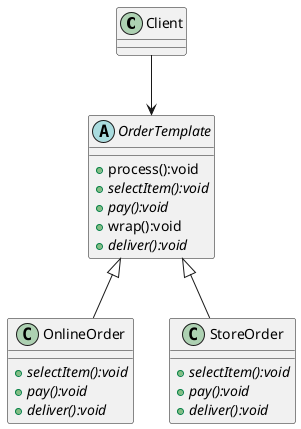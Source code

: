 @startuml

class Client

abstract OrderTemplate {
+process():void
+{abstract}selectItem():void
+{abstract}pay():void
+wrap():void
+{abstract}deliver():void
}

class OnlineOrder {
+{abstract}selectItem():void
+{abstract}pay():void
+{abstract}deliver():void
}

class StoreOrder {
+{abstract}selectItem():void
+{abstract}pay():void
+{abstract}deliver():void
}

OrderTemplate <|-- OnlineOrder
OrderTemplate <|-- StoreOrder
Client --> OrderTemplate

@enduml